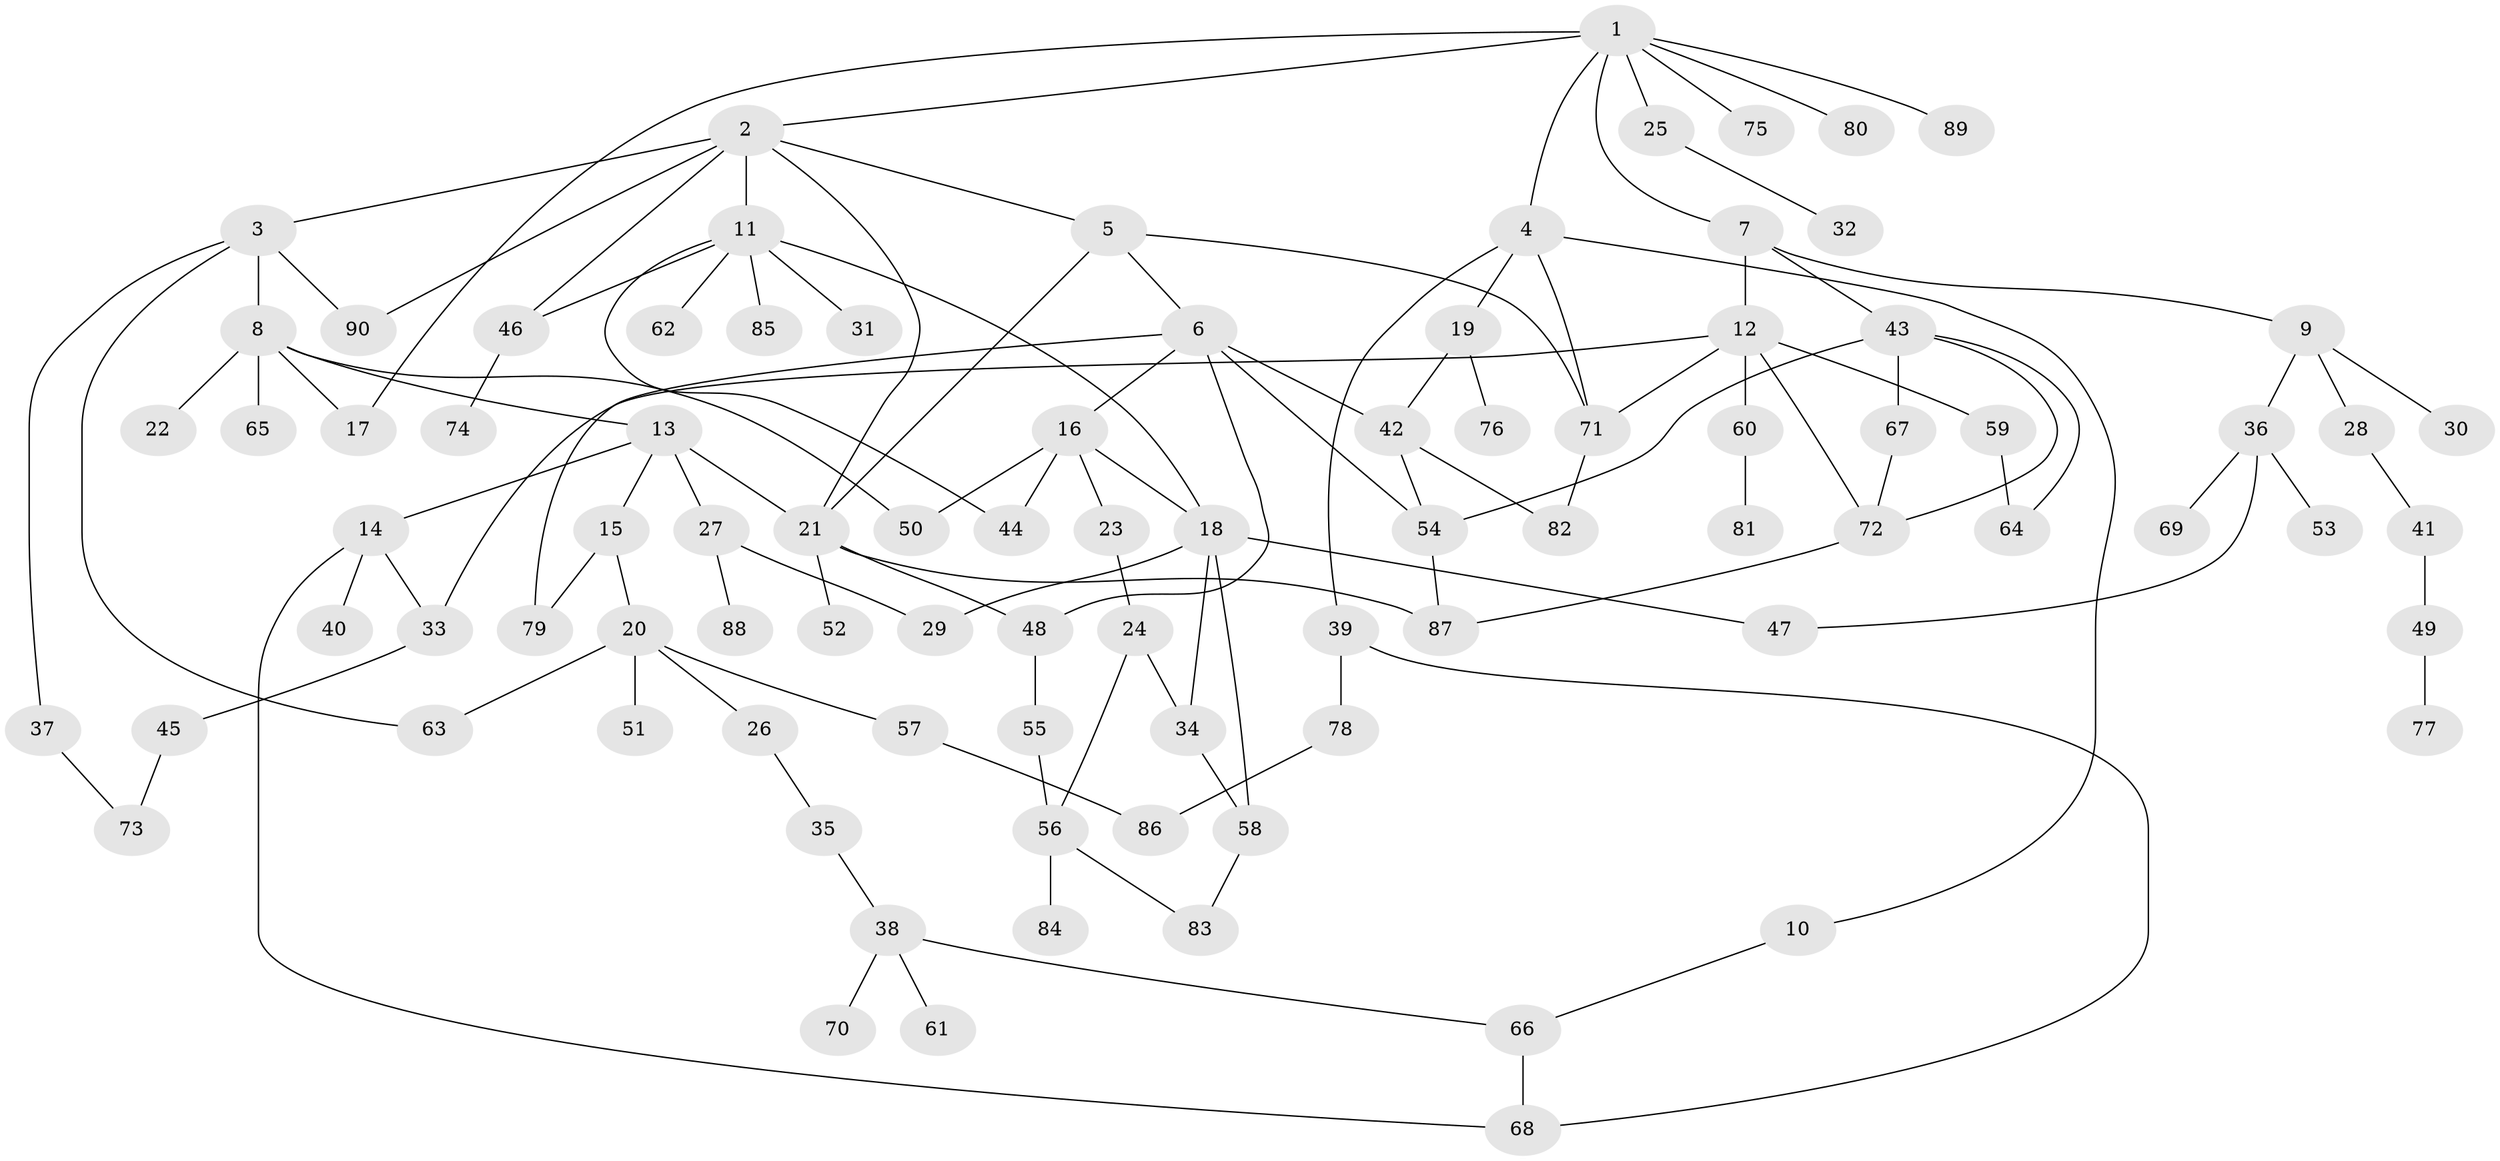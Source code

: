 // Generated by graph-tools (version 1.1) at 2025/41/03/09/25 04:41:06]
// undirected, 90 vertices, 123 edges
graph export_dot {
graph [start="1"]
  node [color=gray90,style=filled];
  1;
  2;
  3;
  4;
  5;
  6;
  7;
  8;
  9;
  10;
  11;
  12;
  13;
  14;
  15;
  16;
  17;
  18;
  19;
  20;
  21;
  22;
  23;
  24;
  25;
  26;
  27;
  28;
  29;
  30;
  31;
  32;
  33;
  34;
  35;
  36;
  37;
  38;
  39;
  40;
  41;
  42;
  43;
  44;
  45;
  46;
  47;
  48;
  49;
  50;
  51;
  52;
  53;
  54;
  55;
  56;
  57;
  58;
  59;
  60;
  61;
  62;
  63;
  64;
  65;
  66;
  67;
  68;
  69;
  70;
  71;
  72;
  73;
  74;
  75;
  76;
  77;
  78;
  79;
  80;
  81;
  82;
  83;
  84;
  85;
  86;
  87;
  88;
  89;
  90;
  1 -- 2;
  1 -- 4;
  1 -- 7;
  1 -- 17;
  1 -- 25;
  1 -- 75;
  1 -- 80;
  1 -- 89;
  2 -- 3;
  2 -- 5;
  2 -- 11;
  2 -- 46;
  2 -- 90;
  2 -- 21;
  3 -- 8;
  3 -- 37;
  3 -- 90;
  3 -- 63;
  4 -- 10;
  4 -- 19;
  4 -- 39;
  4 -- 71;
  5 -- 6;
  5 -- 21;
  5 -- 71;
  6 -- 16;
  6 -- 42;
  6 -- 48;
  6 -- 79;
  6 -- 54;
  7 -- 9;
  7 -- 12;
  7 -- 43;
  8 -- 13;
  8 -- 22;
  8 -- 50;
  8 -- 65;
  8 -- 17;
  9 -- 28;
  9 -- 30;
  9 -- 36;
  10 -- 66;
  11 -- 31;
  11 -- 62;
  11 -- 85;
  11 -- 18;
  11 -- 44;
  11 -- 46;
  12 -- 33;
  12 -- 59;
  12 -- 60;
  12 -- 72;
  12 -- 71;
  13 -- 14;
  13 -- 15;
  13 -- 27;
  13 -- 21;
  14 -- 40;
  14 -- 68;
  14 -- 33;
  15 -- 20;
  15 -- 79;
  16 -- 18;
  16 -- 23;
  16 -- 44;
  16 -- 50;
  18 -- 34;
  18 -- 47;
  18 -- 58;
  18 -- 29;
  19 -- 76;
  19 -- 42;
  20 -- 26;
  20 -- 51;
  20 -- 57;
  20 -- 63;
  21 -- 52;
  21 -- 87;
  21 -- 48;
  23 -- 24;
  24 -- 56;
  24 -- 34;
  25 -- 32;
  26 -- 35;
  27 -- 29;
  27 -- 88;
  28 -- 41;
  33 -- 45;
  34 -- 58;
  35 -- 38;
  36 -- 47;
  36 -- 53;
  36 -- 69;
  37 -- 73;
  38 -- 61;
  38 -- 66;
  38 -- 70;
  39 -- 78;
  39 -- 68;
  41 -- 49;
  42 -- 82;
  42 -- 54;
  43 -- 54;
  43 -- 67;
  43 -- 72;
  43 -- 64;
  45 -- 73;
  46 -- 74;
  48 -- 55;
  49 -- 77;
  54 -- 87;
  55 -- 56;
  56 -- 83;
  56 -- 84;
  57 -- 86;
  58 -- 83;
  59 -- 64;
  60 -- 81;
  66 -- 68;
  67 -- 72;
  71 -- 82;
  72 -- 87;
  78 -- 86;
}
